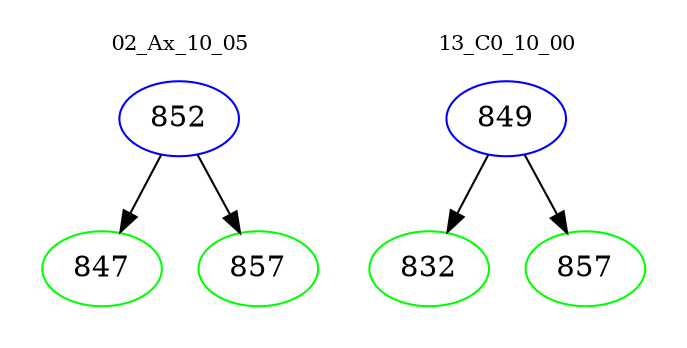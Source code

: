 digraph{
subgraph cluster_0 {
color = white
label = "02_Ax_10_05";
fontsize=10;
T0_852 [label="852", color="blue"]
T0_852 -> T0_847 [color="black"]
T0_847 [label="847", color="green"]
T0_852 -> T0_857 [color="black"]
T0_857 [label="857", color="green"]
}
subgraph cluster_1 {
color = white
label = "13_C0_10_00";
fontsize=10;
T1_849 [label="849", color="blue"]
T1_849 -> T1_832 [color="black"]
T1_832 [label="832", color="green"]
T1_849 -> T1_857 [color="black"]
T1_857 [label="857", color="green"]
}
}
